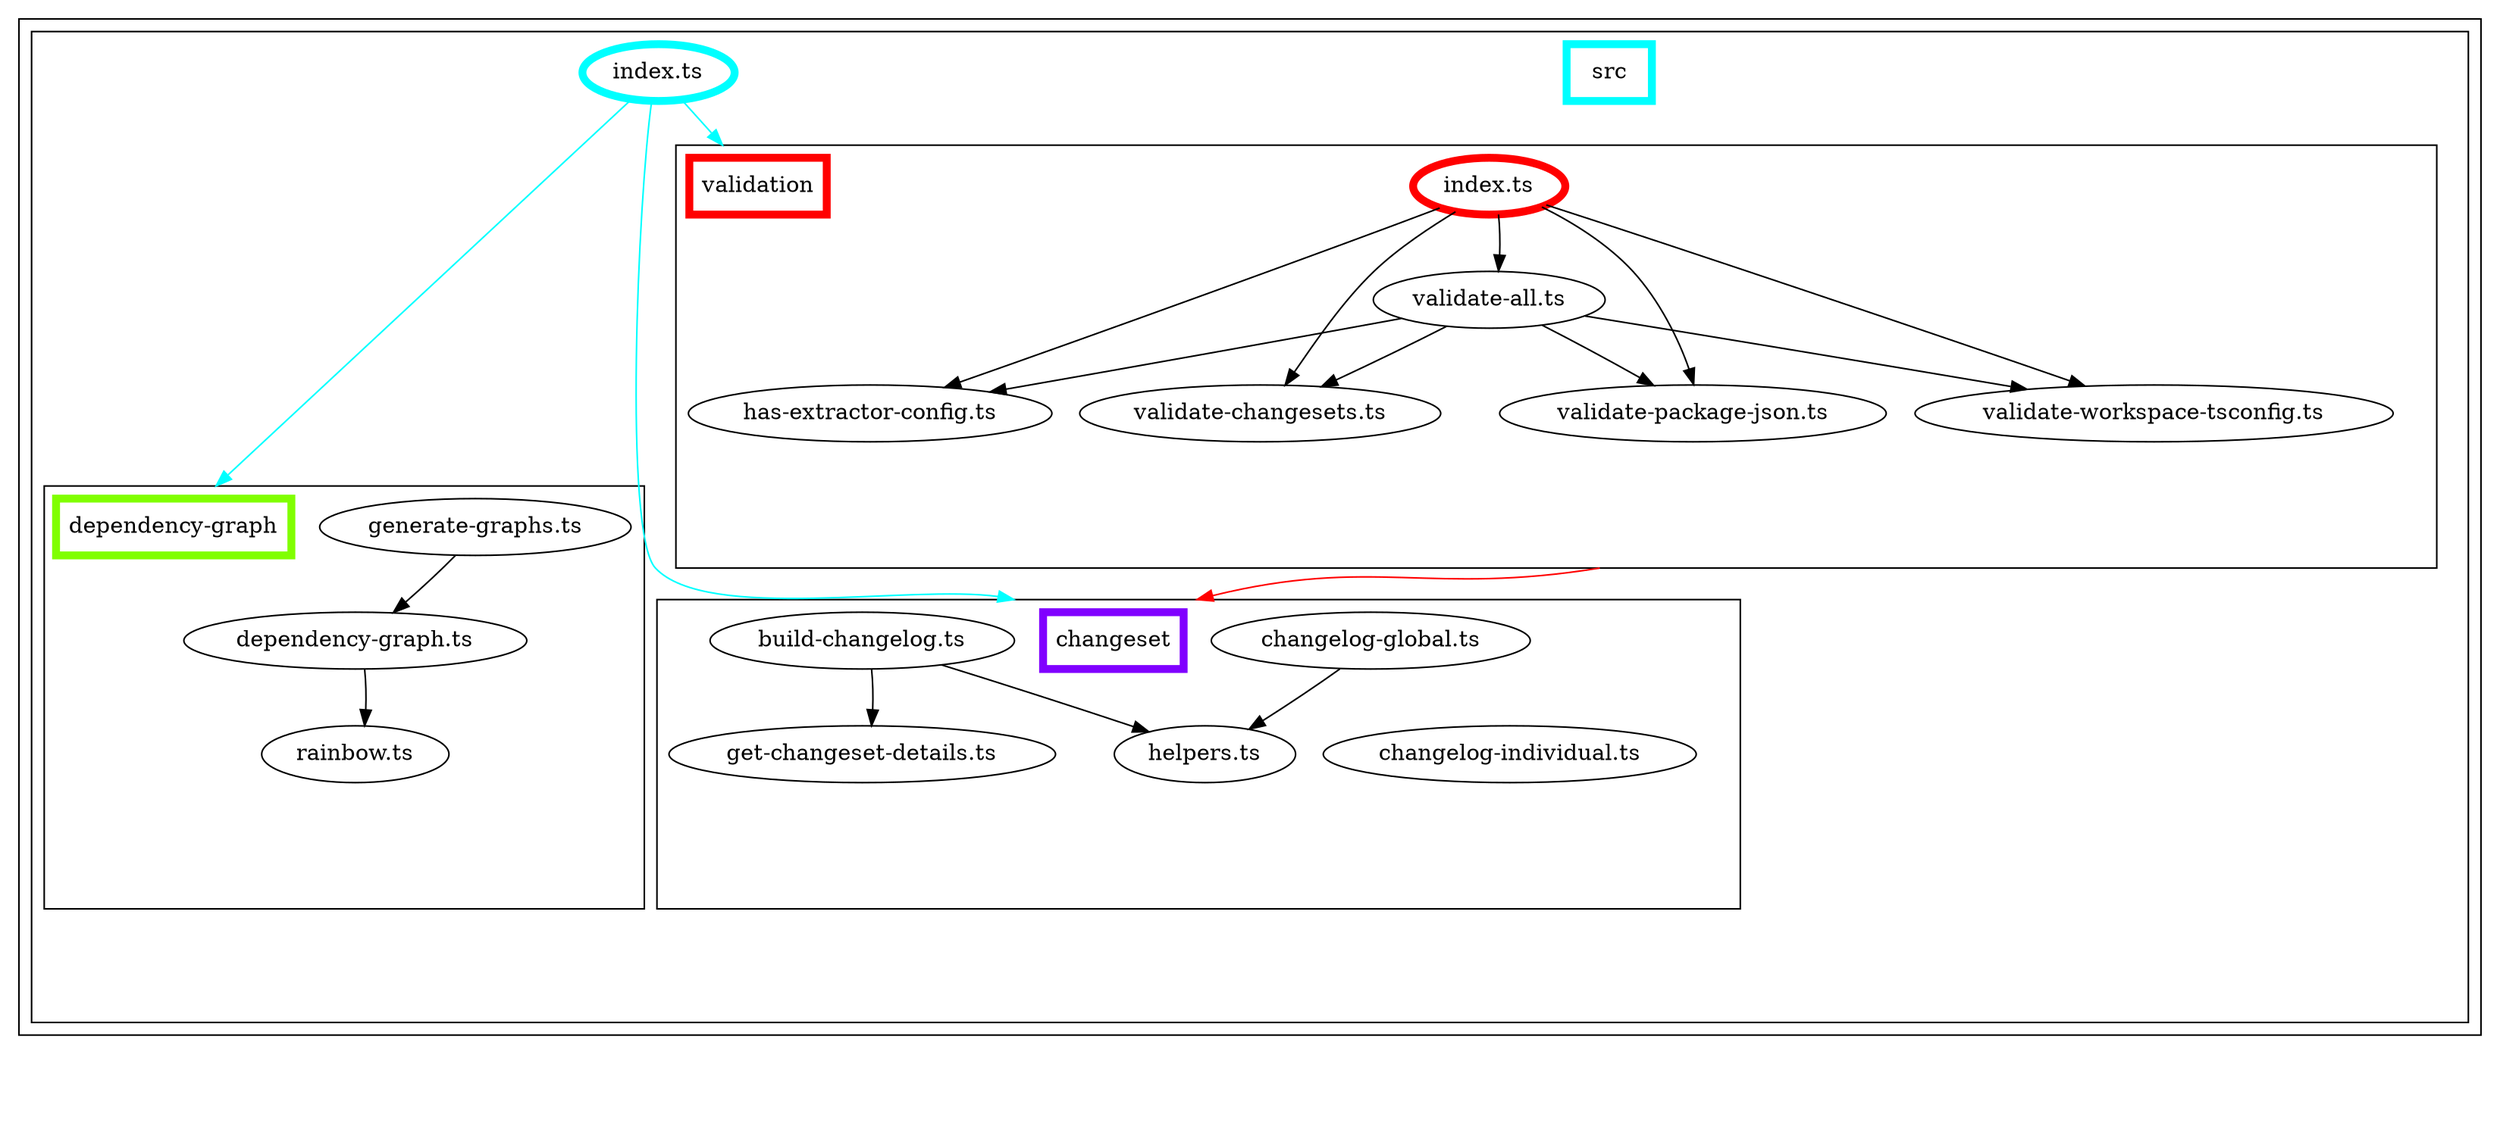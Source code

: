 digraph "dependency-graph-[object Object]" {
  compound = true;
  "dependency-graph-[object Object]" [
    style = "invis";
  ];
  "src/changeset/get-changeset-details.ts";
  "src/changeset/helpers.ts";
  "src/dependency-graph/rainbow.ts";
  "src/dependency-graph/dependency-graph.ts";
  "src/changeset/changelog-global.ts";
  "name_src/changeset";
  "src/changeset/changelog-individual.ts";
  "src/dependency-graph/generate-graphs.ts";
  "name_src/dependency-graph";
  "src/validation/index.ts";
  "name_src/validation";
  "src/validation/has-extractor-config.ts";
  "src/validation/validate-all.ts";
  "src/validation/validate-changesets.ts";
  "src/validation/validate-package-json.ts";
  "src/validation/validate-workspace-tsconfig.ts";
  "exit_src/validation";
  subgraph "cluster_src" {
    color = "#000000";
    label = "";
    "name_src" [
      penwidth = 5;
      shape = "rectangle";
      color = "#00ffff";
      label = "src";
    ];
    "exit_src" [
      style = "invis";
    ];
    subgraph "cluster_src" {
      color = "#000000";
      label = "";
      "name_src" [
        penwidth = 5;
        shape = "rectangle";
        color = "#00ffff";
        label = "src";
      ];
      "exit_src" [
        style = "invis";
      ];
      "src/index.ts" [
        label = "index.ts";
        color = "#00ffff";
        penwidth = 5;
      ];
      subgraph "cluster_src/changeset" {
        color = "#000000";
        label = "";
        "name_src/changeset" [
          penwidth = 5;
          shape = "rectangle";
          color = "#8000ff";
          label = "changeset";
        ];
        "exit_src/changeset" [
          style = "invis";
        ];
        "src/changeset/build-changelog.ts" [
          label = "build-changelog.ts";
        ];
        "src/changeset/changelog-global.ts" [
          label = "changelog-global.ts";
        ];
        "src/changeset/changelog-individual.ts" [
          label = "changelog-individual.ts";
        ];
        "src/changeset/get-changeset-details.ts" [
          label = "get-changeset-details.ts";
        ];
        "src/changeset/helpers.ts" [
          label = "helpers.ts";
        ];
        "src/changeset/build-changelog.ts" -> "exit_src/changeset" [
          style = "invis";
        ];
        "src/changeset/changelog-global.ts" -> "exit_src/changeset" [
          style = "invis";
        ];
        "src/changeset/changelog-individual.ts" -> "exit_src/changeset" [
          style = "invis";
        ];
        "src/changeset/get-changeset-details.ts" -> "exit_src/changeset" [
          style = "invis";
        ];
        "src/changeset/helpers.ts" -> "exit_src/changeset" [
          style = "invis";
        ];
      }
      subgraph "cluster_src/dependency-graph" {
        color = "#000000";
        label = "";
        "name_src/dependency-graph" [
          penwidth = 5;
          shape = "rectangle";
          color = "#80ff00";
          label = "dependency-graph";
        ];
        "exit_src/dependency-graph" [
          style = "invis";
        ];
        "src/dependency-graph/dependency-graph.ts" [
          label = "dependency-graph.ts";
        ];
        "src/dependency-graph/generate-graphs.ts" [
          label = "generate-graphs.ts";
        ];
        "src/dependency-graph/rainbow.ts" [
          label = "rainbow.ts";
        ];
        "src/dependency-graph/dependency-graph.ts" -> "exit_src/dependency-graph" [
          style = "invis";
        ];
        "src/dependency-graph/generate-graphs.ts" -> "exit_src/dependency-graph" [
          style = "invis";
        ];
        "src/dependency-graph/rainbow.ts" -> "exit_src/dependency-graph" [
          style = "invis";
        ];
      }
      subgraph "cluster_src/validation" {
        color = "#000000";
        label = "";
        "name_src/validation" [
          penwidth = 5;
          shape = "rectangle";
          color = "#ff0000";
          label = "validation";
        ];
        "exit_src/validation" [
          style = "invis";
        ];
        "src/validation/has-extractor-config.ts" [
          label = "has-extractor-config.ts";
        ];
        "src/validation/index.ts" [
          label = "index.ts";
          color = "#ff0000";
          penwidth = 5;
        ];
        "src/validation/validate-all.ts" [
          label = "validate-all.ts";
        ];
        "src/validation/validate-changesets.ts" [
          label = "validate-changesets.ts";
        ];
        "src/validation/validate-package-json.ts" [
          label = "validate-package-json.ts";
        ];
        "src/validation/validate-workspace-tsconfig.ts" [
          label = "validate-workspace-tsconfig.ts";
        ];
        "src/validation/has-extractor-config.ts" -> "exit_src/validation" [
          style = "invis";
        ];
        "src/validation/index.ts" -> "exit_src/validation" [
          style = "invis";
        ];
        "src/validation/validate-all.ts" -> "exit_src/validation" [
          style = "invis";
        ];
        "src/validation/validate-changesets.ts" -> "exit_src/validation" [
          style = "invis";
        ];
        "src/validation/validate-package-json.ts" -> "exit_src/validation" [
          style = "invis";
        ];
        "src/validation/validate-workspace-tsconfig.ts" -> "exit_src/validation" [
          style = "invis";
        ];
      }
      "exit_src/changeset" -> "exit_src" [
        style = "invis";
      ];
      "exit_src/changeset" -> "exit_src" [
        style = "invis";
      ];
      "exit_src/changeset" -> "exit_src" [
        style = "invis";
      ];
      "exit_src/changeset" -> "exit_src" [
        style = "invis";
      ];
      "exit_src/changeset" -> "exit_src" [
        style = "invis";
      ];
      "exit_src/dependency-graph" -> "exit_src" [
        style = "invis";
      ];
      "exit_src/dependency-graph" -> "exit_src" [
        style = "invis";
      ];
      "exit_src/dependency-graph" -> "exit_src" [
        style = "invis";
      ];
      "src/index.ts" -> "exit_src" [
        style = "invis";
      ];
      "exit_src/validation" -> "exit_src" [
        style = "invis";
      ];
      "exit_src/validation" -> "exit_src" [
        style = "invis";
      ];
      "exit_src/validation" -> "exit_src" [
        style = "invis";
      ];
      "exit_src/validation" -> "exit_src" [
        style = "invis";
      ];
      "exit_src/validation" -> "exit_src" [
        style = "invis";
      ];
      "exit_src/validation" -> "exit_src" [
        style = "invis";
      ];
    }
    "exit_src" -> "exit_src" [
      style = "invis";
    ];
    "exit_src" -> "exit_src" [
      style = "invis";
    ];
    "exit_src" -> "exit_src" [
      style = "invis";
    ];
    "exit_src" -> "exit_src" [
      style = "invis";
    ];
    "exit_src" -> "exit_src" [
      style = "invis";
    ];
    "exit_src" -> "exit_src" [
      style = "invis";
    ];
    "exit_src" -> "exit_src" [
      style = "invis";
    ];
    "exit_src" -> "exit_src" [
      style = "invis";
    ];
    "exit_src" -> "exit_src" [
      style = "invis";
    ];
    "exit_src" -> "exit_src" [
      style = "invis";
    ];
    "exit_src" -> "exit_src" [
      style = "invis";
    ];
    "exit_src" -> "exit_src" [
      style = "invis";
    ];
    "exit_src" -> "exit_src" [
      style = "invis";
    ];
    "exit_src" -> "exit_src" [
      style = "invis";
    ];
    "exit_src" -> "exit_src" [
      style = "invis";
    ];
  }
  "exit_src" -> "dependency-graph-[object Object]" [
    style = "invis";
  ];
  "src/changeset/build-changelog.ts" -> "src/changeset/get-changeset-details.ts" [
    style = "invis";
  ];
  "src/changeset/build-changelog.ts" -> "src/changeset/get-changeset-details.ts" [
    style = "solid";
    ltail = "cluster_src/changeset/build-changelog.ts";
    lhead = "cluster_src/changeset/get-changeset-details.ts";
    color = "black";
  ];
  "src/changeset/build-changelog.ts" -> "src/changeset/helpers.ts" [
    style = "invis";
  ];
  "src/changeset/build-changelog.ts" -> "src/changeset/helpers.ts" [
    style = "solid";
    ltail = "cluster_src/changeset/build-changelog.ts";
    lhead = "cluster_src/changeset/helpers.ts";
    color = "black";
  ];
  "src/changeset/changelog-global.ts" -> "src/changeset/helpers.ts" [
    style = "invis";
  ];
  "src/changeset/changelog-global.ts" -> "src/changeset/helpers.ts" [
    style = "solid";
    ltail = "cluster_src/changeset/changelog-global.ts";
    lhead = "cluster_src/changeset/helpers.ts";
    color = "black";
  ];
  "src/dependency-graph/dependency-graph.ts" -> "src/dependency-graph/rainbow.ts" [
    style = "invis";
  ];
  "src/dependency-graph/dependency-graph.ts" -> "src/dependency-graph/rainbow.ts" [
    style = "solid";
    ltail = "cluster_src/dependency-graph/dependency-graph.ts";
    lhead = "cluster_src/dependency-graph/rainbow.ts";
    color = "black";
  ];
  "src/dependency-graph/generate-graphs.ts" -> "src/dependency-graph/dependency-graph.ts" [
    style = "invis";
  ];
  "src/dependency-graph/generate-graphs.ts" -> "src/dependency-graph/dependency-graph.ts" [
    style = "solid";
    ltail = "cluster_src/dependency-graph/generate-graphs.ts";
    lhead = "cluster_src/dependency-graph/dependency-graph.ts";
    color = "black";
  ];
  "src/index.ts" -> "name_src/changeset" [
    style = "solid";
    ltail = "cluster_src/index.ts";
    lhead = "cluster_src/changeset";
    color = "#00ffff";
  ];
  "src/index.ts" -> "name_src/changeset" [
    style = "invis";
  ];
  "src/index.ts" -> "name_src/dependency-graph" [
    style = "solid";
    ltail = "cluster_src/index.ts";
    lhead = "cluster_src/dependency-graph";
    color = "#00ffff";
  ];
  "src/index.ts" -> "name_src/validation" [
    style = "solid";
    ltail = "cluster_src/index.ts";
    lhead = "cluster_src/validation";
    color = "#00ffff";
  ];
  "src/validation/index.ts" -> "src/validation/has-extractor-config.ts" [
    style = "invis";
  ];
  "src/validation/index.ts" -> "src/validation/has-extractor-config.ts" [
    style = "solid";
    ltail = "cluster_src/validation/index.ts";
    lhead = "cluster_src/validation/has-extractor-config.ts";
    color = "black";
  ];
  "src/validation/index.ts" -> "src/validation/validate-all.ts" [
    style = "invis";
  ];
  "src/validation/index.ts" -> "src/validation/validate-all.ts" [
    style = "solid";
    ltail = "cluster_src/validation/index.ts";
    lhead = "cluster_src/validation/validate-all.ts";
    color = "black";
  ];
  "src/validation/index.ts" -> "src/validation/validate-changesets.ts" [
    style = "invis";
  ];
  "src/validation/index.ts" -> "src/validation/validate-changesets.ts" [
    style = "solid";
    ltail = "cluster_src/validation/index.ts";
    lhead = "cluster_src/validation/validate-changesets.ts";
    color = "black";
  ];
  "src/validation/index.ts" -> "src/validation/validate-package-json.ts" [
    style = "invis";
  ];
  "src/validation/index.ts" -> "src/validation/validate-package-json.ts" [
    style = "solid";
    ltail = "cluster_src/validation/index.ts";
    lhead = "cluster_src/validation/validate-package-json.ts";
    color = "black";
  ];
  "src/validation/index.ts" -> "src/validation/validate-workspace-tsconfig.ts" [
    style = "invis";
  ];
  "src/validation/index.ts" -> "src/validation/validate-workspace-tsconfig.ts" [
    style = "solid";
    ltail = "cluster_src/validation/index.ts";
    lhead = "cluster_src/validation/validate-workspace-tsconfig.ts";
    color = "black";
  ];
  "src/validation/validate-all.ts" -> "src/validation/has-extractor-config.ts" [
    style = "invis";
  ];
  "src/validation/validate-all.ts" -> "src/validation/has-extractor-config.ts" [
    style = "solid";
    ltail = "cluster_src/validation/validate-all.ts";
    lhead = "cluster_src/validation/has-extractor-config.ts";
    color = "black";
  ];
  "src/validation/validate-all.ts" -> "src/validation/validate-changesets.ts" [
    style = "invis";
  ];
  "src/validation/validate-all.ts" -> "src/validation/validate-changesets.ts" [
    style = "solid";
    ltail = "cluster_src/validation/validate-all.ts";
    lhead = "cluster_src/validation/validate-changesets.ts";
    color = "black";
  ];
  "src/validation/validate-all.ts" -> "src/validation/validate-package-json.ts" [
    style = "invis";
  ];
  "src/validation/validate-all.ts" -> "src/validation/validate-package-json.ts" [
    style = "solid";
    ltail = "cluster_src/validation/validate-all.ts";
    lhead = "cluster_src/validation/validate-package-json.ts";
    color = "black";
  ];
  "src/validation/validate-all.ts" -> "src/validation/validate-workspace-tsconfig.ts" [
    style = "invis";
  ];
  "src/validation/validate-all.ts" -> "src/validation/validate-workspace-tsconfig.ts" [
    style = "solid";
    ltail = "cluster_src/validation/validate-all.ts";
    lhead = "cluster_src/validation/validate-workspace-tsconfig.ts";
    color = "black";
  ];
  "exit_src/validation" -> "name_src/changeset" [
    style = "solid";
    ltail = "cluster_src/validation";
    lhead = "cluster_src/changeset";
    color = "#ff0000";
  ];
}